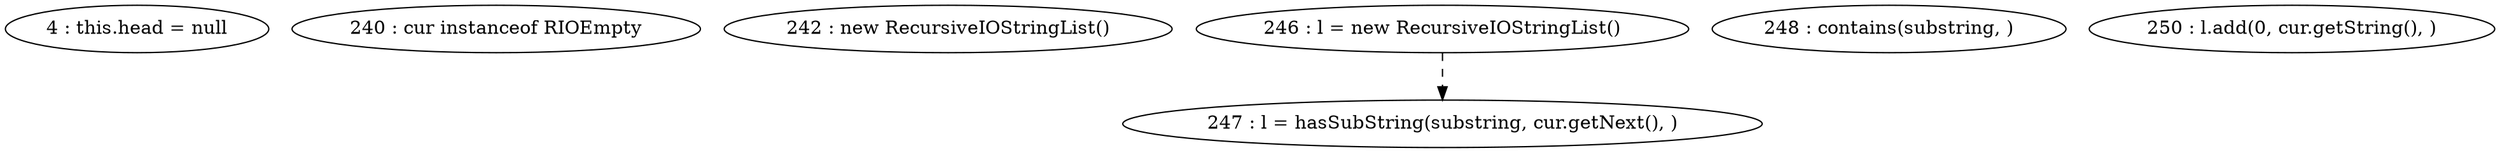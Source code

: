 digraph G {
"4 : this.head = null"
"240 : cur instanceof RIOEmpty"
"242 : new RecursiveIOStringList()"
"246 : l = new RecursiveIOStringList()"
"246 : l = new RecursiveIOStringList()" -> "247 : l = hasSubString(substring, cur.getNext(), )" [style=dashed]
"247 : l = hasSubString(substring, cur.getNext(), )"
"248 : contains(substring, )"
"250 : l.add(0, cur.getString(), )"
}